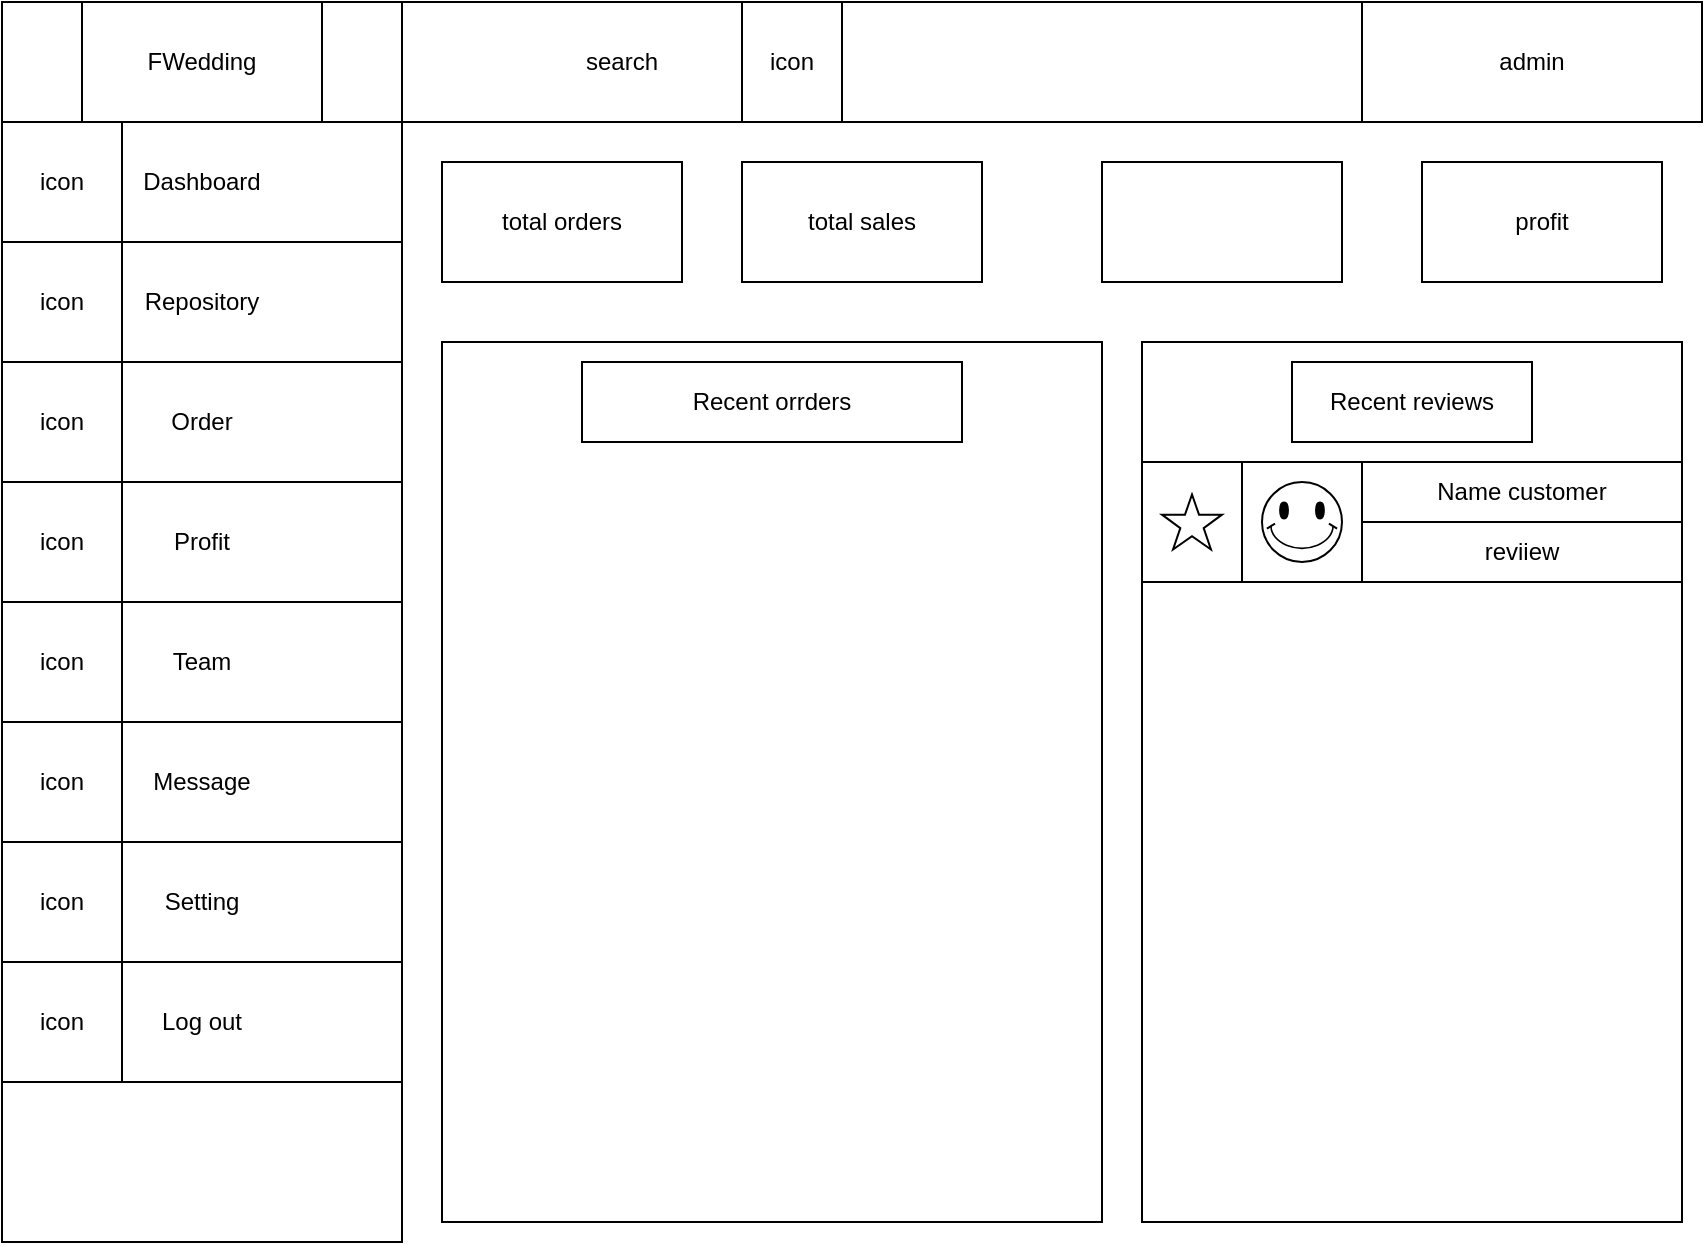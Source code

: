 <mxfile version="15.4.0" type="device"><diagram id="H8iDl1h5A10anQpdNdzC" name="Trang-1"><mxGraphModel dx="1275" dy="659" grid="1" gridSize="10" guides="1" tooltips="1" connect="1" arrows="1" fold="1" page="1" pageScale="1" pageWidth="850" pageHeight="1100" math="0" shadow="0"><root><mxCell id="0"/><mxCell id="1" parent="0"/><mxCell id="jpqkSNksLsaBk-y0Hsn6-1" value="" style="rounded=0;whiteSpace=wrap;html=1;" parent="1" vertex="1"><mxGeometry x="200" width="650" height="60" as="geometry"/></mxCell><mxCell id="jpqkSNksLsaBk-y0Hsn6-3" value="" style="rounded=0;whiteSpace=wrap;html=1;" parent="1" vertex="1"><mxGeometry width="200" height="620" as="geometry"/></mxCell><mxCell id="jpqkSNksLsaBk-y0Hsn6-6" value="search" style="rounded=0;whiteSpace=wrap;html=1;" parent="1" vertex="1"><mxGeometry x="200" width="220" height="60" as="geometry"/></mxCell><mxCell id="jpqkSNksLsaBk-y0Hsn6-7" value="admin" style="rounded=0;whiteSpace=wrap;html=1;" parent="1" vertex="1"><mxGeometry x="680" width="170" height="60" as="geometry"/></mxCell><mxCell id="jpqkSNksLsaBk-y0Hsn6-8" value="total orders" style="rounded=0;whiteSpace=wrap;html=1;" parent="1" vertex="1"><mxGeometry x="220" y="80" width="120" height="60" as="geometry"/></mxCell><mxCell id="jpqkSNksLsaBk-y0Hsn6-9" value="profit" style="rounded=0;whiteSpace=wrap;html=1;" parent="1" vertex="1"><mxGeometry x="710" y="80" width="120" height="60" as="geometry"/></mxCell><mxCell id="jpqkSNksLsaBk-y0Hsn6-10" value="" style="rounded=0;whiteSpace=wrap;html=1;" parent="1" vertex="1"><mxGeometry x="550" y="80" width="120" height="60" as="geometry"/></mxCell><mxCell id="jpqkSNksLsaBk-y0Hsn6-11" value="total sales" style="rounded=0;whiteSpace=wrap;html=1;" parent="1" vertex="1"><mxGeometry x="370" y="80" width="120" height="60" as="geometry"/></mxCell><mxCell id="jpqkSNksLsaBk-y0Hsn6-12" value="" style="rounded=0;whiteSpace=wrap;html=1;" parent="1" vertex="1"><mxGeometry x="220" y="170" width="330" height="440" as="geometry"/></mxCell><mxCell id="jpqkSNksLsaBk-y0Hsn6-13" value="Recent orrders" style="rounded=0;whiteSpace=wrap;html=1;" parent="1" vertex="1"><mxGeometry x="290" y="180" width="190" height="40" as="geometry"/></mxCell><mxCell id="jpqkSNksLsaBk-y0Hsn6-14" value="" style="rounded=0;whiteSpace=wrap;html=1;" parent="1" vertex="1"><mxGeometry x="570" y="170" width="270" height="440" as="geometry"/></mxCell><mxCell id="jpqkSNksLsaBk-y0Hsn6-15" value="Recent reviews" style="rounded=0;whiteSpace=wrap;html=1;" parent="1" vertex="1"><mxGeometry x="645" y="180" width="120" height="40" as="geometry"/></mxCell><mxCell id="jpqkSNksLsaBk-y0Hsn6-16" value="" style="rounded=0;whiteSpace=wrap;html=1;" parent="1" vertex="1"><mxGeometry x="570" y="230" width="270" height="60" as="geometry"/></mxCell><mxCell id="jpqkSNksLsaBk-y0Hsn6-17" value="" style="rounded=0;whiteSpace=wrap;html=1;" parent="1" vertex="1"><mxGeometry x="570" y="230" width="60" height="60" as="geometry"/></mxCell><mxCell id="jpqkSNksLsaBk-y0Hsn6-18" value="" style="rounded=0;whiteSpace=wrap;html=1;" parent="1" vertex="1"><mxGeometry x="620" y="230" width="60" height="60" as="geometry"/></mxCell><mxCell id="jpqkSNksLsaBk-y0Hsn6-19" value="Name customer" style="rounded=0;whiteSpace=wrap;html=1;" parent="1" vertex="1"><mxGeometry x="680" y="230" width="160" height="30" as="geometry"/></mxCell><mxCell id="jpqkSNksLsaBk-y0Hsn6-20" value="reviiew" style="rounded=0;whiteSpace=wrap;html=1;" parent="1" vertex="1"><mxGeometry x="680" y="260" width="160" height="30" as="geometry"/></mxCell><mxCell id="jpqkSNksLsaBk-y0Hsn6-23" value="" style="verticalLabelPosition=bottom;verticalAlign=top;html=1;shape=mxgraph.basic.star" parent="1" vertex="1"><mxGeometry x="580" y="246.25" width="30" height="27.5" as="geometry"/></mxCell><mxCell id="jpqkSNksLsaBk-y0Hsn6-24" value="" style="verticalLabelPosition=bottom;verticalAlign=top;html=1;shape=mxgraph.basic.smiley" parent="1" vertex="1"><mxGeometry x="630" y="240" width="40" height="40" as="geometry"/></mxCell><mxCell id="jpqkSNksLsaBk-y0Hsn6-28" value="FWedding" style="rounded=0;whiteSpace=wrap;html=1;" parent="1" vertex="1"><mxGeometry x="40" width="120" height="60" as="geometry"/></mxCell><mxCell id="jpqkSNksLsaBk-y0Hsn6-29" value="Dashboard" style="rounded=0;whiteSpace=wrap;html=1;" parent="1" vertex="1"><mxGeometry y="60" width="200" height="60" as="geometry"/></mxCell><mxCell id="jpqkSNksLsaBk-y0Hsn6-30" value="Repository" style="rounded=0;whiteSpace=wrap;html=1;" parent="1" vertex="1"><mxGeometry y="120" width="200" height="60" as="geometry"/></mxCell><mxCell id="jpqkSNksLsaBk-y0Hsn6-32" value="Order" style="rounded=0;whiteSpace=wrap;html=1;" parent="1" vertex="1"><mxGeometry y="180" width="200" height="60" as="geometry"/></mxCell><mxCell id="jpqkSNksLsaBk-y0Hsn6-33" value="Profit" style="rounded=0;whiteSpace=wrap;html=1;" parent="1" vertex="1"><mxGeometry y="240" width="200" height="60" as="geometry"/></mxCell><mxCell id="jpqkSNksLsaBk-y0Hsn6-34" value="Team" style="rounded=0;whiteSpace=wrap;html=1;" parent="1" vertex="1"><mxGeometry y="300" width="200" height="60" as="geometry"/></mxCell><mxCell id="jpqkSNksLsaBk-y0Hsn6-35" value="Message" style="rounded=0;whiteSpace=wrap;html=1;" parent="1" vertex="1"><mxGeometry y="360" width="200" height="60" as="geometry"/></mxCell><mxCell id="jpqkSNksLsaBk-y0Hsn6-36" value="Setting" style="rounded=0;whiteSpace=wrap;html=1;" parent="1" vertex="1"><mxGeometry y="420" width="200" height="60" as="geometry"/></mxCell><mxCell id="jpqkSNksLsaBk-y0Hsn6-37" value="Log out" style="rounded=0;whiteSpace=wrap;html=1;" parent="1" vertex="1"><mxGeometry y="480" width="200" height="60" as="geometry"/></mxCell><mxCell id="jpqkSNksLsaBk-y0Hsn6-38" value="icon" style="rounded=0;whiteSpace=wrap;html=1;" parent="1" vertex="1"><mxGeometry y="60" width="60" height="60" as="geometry"/></mxCell><mxCell id="jpqkSNksLsaBk-y0Hsn6-39" value="&lt;span&gt;icon&lt;/span&gt;" style="rounded=0;whiteSpace=wrap;html=1;" parent="1" vertex="1"><mxGeometry y="120" width="60" height="60" as="geometry"/></mxCell><mxCell id="jpqkSNksLsaBk-y0Hsn6-40" value="&lt;span&gt;icon&lt;/span&gt;" style="rounded=0;whiteSpace=wrap;html=1;" parent="1" vertex="1"><mxGeometry y="180" width="60" height="60" as="geometry"/></mxCell><mxCell id="jpqkSNksLsaBk-y0Hsn6-41" value="&lt;span&gt;icon&lt;/span&gt;" style="rounded=0;whiteSpace=wrap;html=1;" parent="1" vertex="1"><mxGeometry y="240" width="60" height="60" as="geometry"/></mxCell><mxCell id="jpqkSNksLsaBk-y0Hsn6-42" value="&lt;span&gt;icon&lt;/span&gt;" style="rounded=0;whiteSpace=wrap;html=1;" parent="1" vertex="1"><mxGeometry y="300" width="60" height="60" as="geometry"/></mxCell><mxCell id="jpqkSNksLsaBk-y0Hsn6-43" value="&lt;span&gt;icon&lt;/span&gt;" style="rounded=0;whiteSpace=wrap;html=1;" parent="1" vertex="1"><mxGeometry y="360" width="60" height="60" as="geometry"/></mxCell><mxCell id="jpqkSNksLsaBk-y0Hsn6-44" value="&lt;span&gt;icon&lt;/span&gt;" style="rounded=0;whiteSpace=wrap;html=1;" parent="1" vertex="1"><mxGeometry y="420" width="60" height="60" as="geometry"/></mxCell><mxCell id="jpqkSNksLsaBk-y0Hsn6-45" value="&lt;span&gt;icon&lt;/span&gt;" style="rounded=0;whiteSpace=wrap;html=1;" parent="1" vertex="1"><mxGeometry y="480" width="60" height="60" as="geometry"/></mxCell><mxCell id="jpqkSNksLsaBk-y0Hsn6-46" value="icon" style="rounded=0;whiteSpace=wrap;html=1;" parent="1" vertex="1"><mxGeometry x="370" width="50" height="60" as="geometry"/></mxCell></root></mxGraphModel></diagram></mxfile>